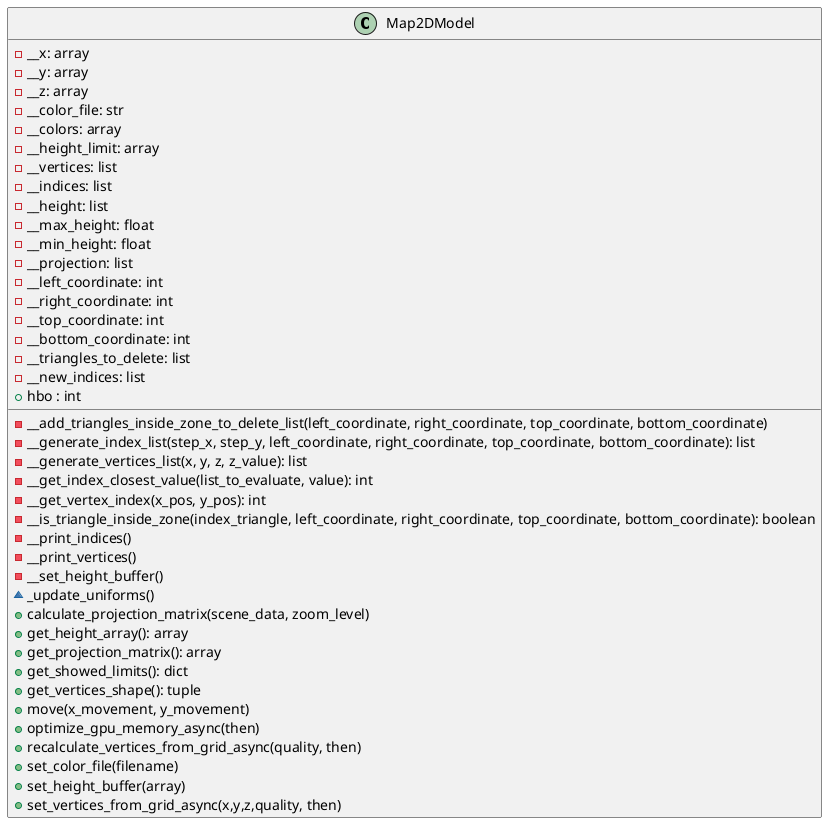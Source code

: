 @startuml
                class Map2DModel {
                    - __x: array
                    - __y: array
                    - __z: array
                    - __color_file: str
                    - __colors: array
                    - __height_limit: array
                    - __vertices: list
                    - __indices: list
                    - __height: list
                    - __max_height: float
                    - __min_height: float
                    - __projection: list
                    - __left_coordinate: int
                    - __right_coordinate: int
                    - __top_coordinate: int
                    - __bottom_coordinate: int
                    - __triangles_to_delete: list
                    - __new_indices: list
                    + hbo : int


                    - __add_triangles_inside_zone_to_delete_list(left_coordinate, right_coordinate, top_coordinate, bottom_coordinate)
                    - __generate_index_list(step_x, step_y, left_coordinate, right_coordinate, top_coordinate, bottom_coordinate): list
                    - __generate_vertices_list(x, y, z, z_value): list
                    - __get_index_closest_value(list_to_evaluate, value): int
                    - __get_vertex_index(x_pos, y_pos): int
                    - __is_triangle_inside_zone(index_triangle, left_coordinate, right_coordinate, top_coordinate, bottom_coordinate): boolean
                    - __print_indices()
                    - __print_vertices()
                    - __set_height_buffer()
                    ~ _update_uniforms()
                    + calculate_projection_matrix(scene_data, zoom_level)
                    + get_height_array(): array
                    + get_projection_matrix(): array
                    + get_showed_limits(): dict
                    + get_vertices_shape(): tuple
                    + move(x_movement, y_movement)
                    + optimize_gpu_memory_async(then)
                    + recalculate_vertices_from_grid_async(quality, then)
                    + set_color_file(filename)
                    + set_height_buffer(array)
                    + set_vertices_from_grid_async(x,y,z,quality, then)

                }
@enduml